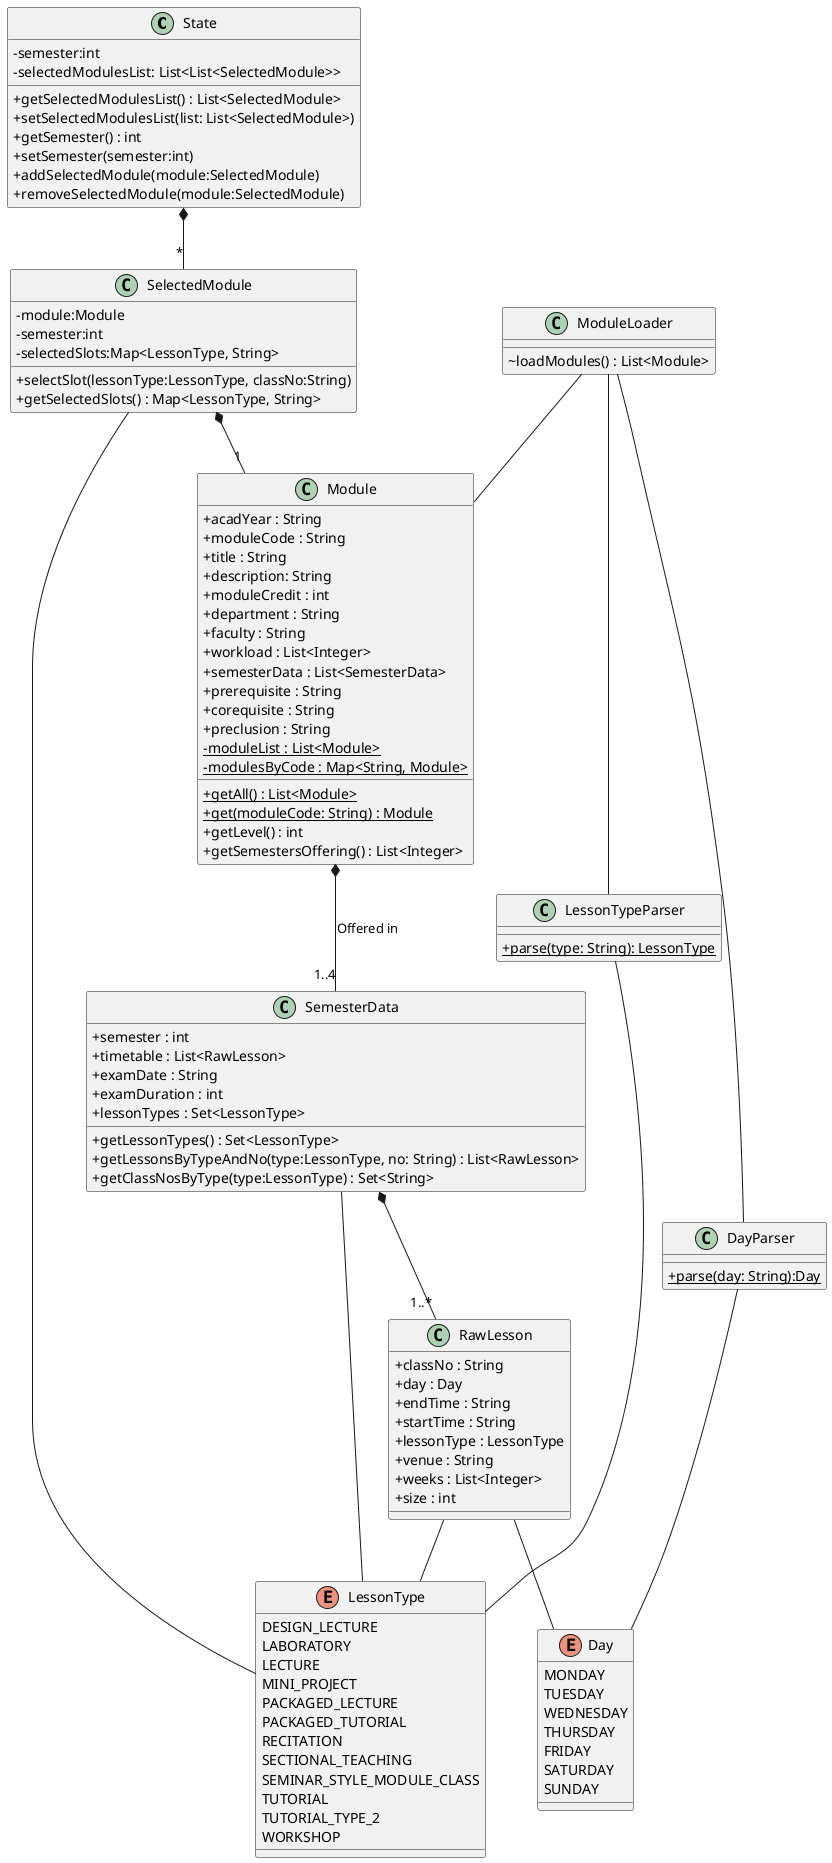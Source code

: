 @startuml
skinparam classAttributeIconSize 0


class State {
- semester:int
- selectedModulesList: List<List<SelectedModule>>
+ getSelectedModulesList() : List<SelectedModule>
+ setSelectedModulesList(list: List<SelectedModule>)
+ getSemester() : int
+ setSemester(semester:int)
+ addSelectedModule(module:SelectedModule)
+ removeSelectedModule(module:SelectedModule)
}

State *-- "*" SelectedModule

class SelectedModule {
- module:Module
- semester:int
- selectedSlots:Map<LessonType, String>
+ selectSlot(lessonType:LessonType, classNo:String)
+ getSelectedSlots() : Map<LessonType, String>
}

SelectedModule *-- "1" Module

class ModuleLoader {
~ loadModules() : List<Module>
}

ModuleLoader -- Module

class Module {
+ acadYear : String
+ moduleCode : String
+ title : String
+ description: String
+ moduleCredit : int
+ department : String
+ faculty : String
+ workload : List<Integer>
+ semesterData : List<SemesterData>
+ prerequisite : String
+ corequisite : String
+ preclusion : String
{static} - moduleList : List<Module>
{static} - modulesByCode : Map<String, Module>
{static} + getAll() : List<Module>
{static} + get(moduleCode: String) : Module
+ getLevel() : int
+ getSemestersOffering() : List<Integer>
}

class SemesterData {
+ semester : int
+ timetable : List<RawLesson>
+ examDate : String
+ examDuration : int
+ lessonTypes : Set<LessonType>
+ getLessonTypes() : Set<LessonType>
+ getLessonsByTypeAndNo(type:LessonType, no: String) : List<RawLesson>
+ getClassNosByType(type:LessonType) : Set<String>
}

Module *-- "1..4" SemesterData : Offered in

class RawLesson {
+ classNo : String
+ day : Day
+ endTime : String
+ startTime : String
+ lessonType : LessonType
+ venue : String
+ weeks : List<Integer>
+ size : int
}

SemesterData *-- "1..*" RawLesson

enum LessonType {
    DESIGN_LECTURE
    LABORATORY
    LECTURE
    MINI_PROJECT
    PACKAGED_LECTURE
    PACKAGED_TUTORIAL
    RECITATION
    SECTIONAL_TEACHING
    SEMINAR_STYLE_MODULE_CLASS
    TUTORIAL
    TUTORIAL_TYPE_2
    WORKSHOP
}

enum Day {
    MONDAY
    TUESDAY
    WEDNESDAY
    THURSDAY
    FRIDAY
    SATURDAY
    SUNDAY
}

class LessonTypeParser {
{static} + parse(type: String): LessonType
}

class DayParser {
{static} + parse(day: String):Day
}

ModuleLoader -- LessonTypeParser
ModuleLoader -- DayParser
LessonTypeParser -- LessonType
DayParser -- Day

SelectedModule -- LessonType
SemesterData -- LessonType
RawLesson -- LessonType
RawLesson -- Day
@enduml
